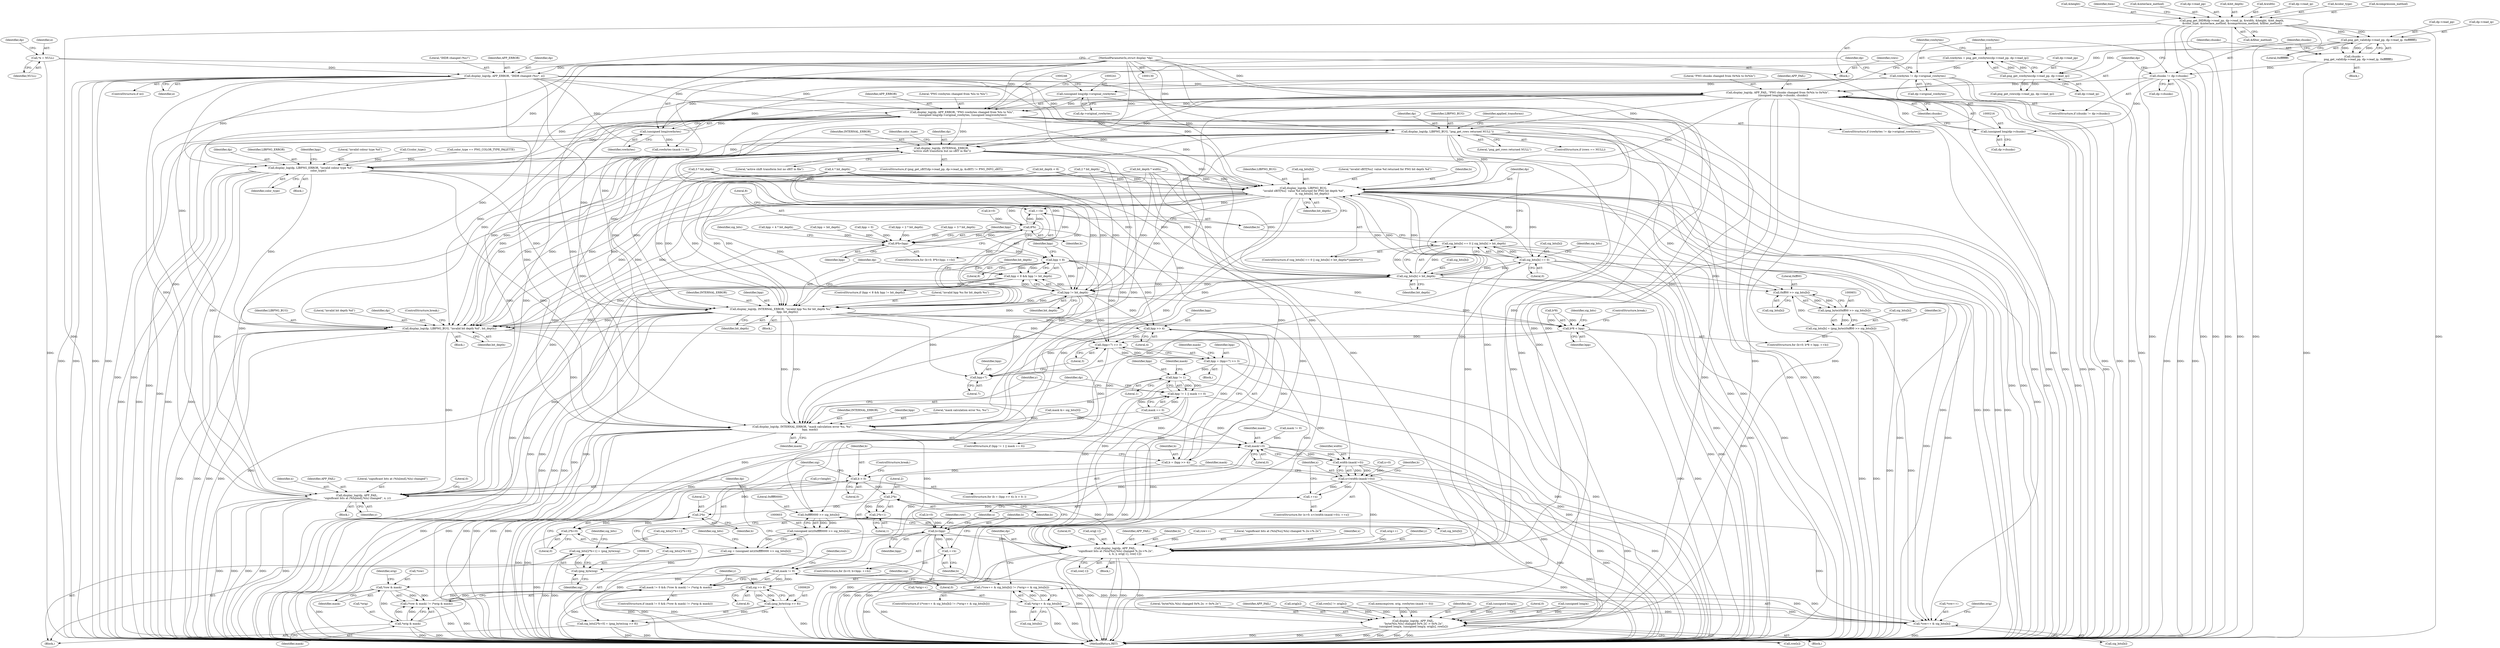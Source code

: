 digraph "0_Android_9d4853418ab2f754c2b63e091c29c5529b8b86ca_21@pointer" {
"1000284" [label="(Call,display_log(dp, LIBPNG_BUG, \"png_get_rows returned NULL\"))"];
"1000236" [label="(Call,display_log(dp, APP_ERROR, \"PNG rowbytes changed from %lu to %lu\",\n (unsigned long)dp->original_rowbytes, (unsigned long)rowbytes))"];
"1000188" [label="(Call,display_log(dp, APP_ERROR, \"IHDR changed (%s)\", e))"];
"1000131" [label="(MethodParameterIn,struct display *dp)"];
"1000143" [label="(Call,*e = NULL)"];
"1000211" [label="(Call,display_log(dp, APP_FAIL, \"PNG chunks changed from 0x%lx to 0x%lx\",\n             (unsigned long)dp->chunks, chunks))"];
"1000215" [label="(Call,(unsigned long)dp->chunks)"];
"1000206" [label="(Call,chunks != dp->chunks)"];
"1000195" [label="(Call,chunks =\n          png_get_valid(dp->read_pp, dp->read_ip, 0xffffffff))"];
"1000197" [label="(Call,png_get_valid(dp->read_pp, dp->read_ip, 0xffffffff))"];
"1000146" [label="(Call,png_get_IHDR(dp->read_pp, dp->read_ip, &width, &height, &bit_depth,\n &color_type, &interlace_method, &compression_method, &filter_method))"];
"1000240" [label="(Call,(unsigned long)dp->original_rowbytes)"];
"1000231" [label="(Call,rowbytes != dp->original_rowbytes)"];
"1000221" [label="(Call,rowbytes = png_get_rowbytes(dp->read_pp, dp->read_ip))"];
"1000223" [label="(Call,png_get_rowbytes(dp->read_pp, dp->read_ip))"];
"1000245" [label="(Call,(unsigned long)rowbytes)"];
"1000385" [label="(Call,display_log(dp, APP_FAIL,\n \"byte(%lu,%lu) changed 0x%.2x -> 0x%.2x\",\n (unsigned long)x, (unsigned long)y, orig[x], row[x]))"];
"1000421" [label="(Call,display_log(dp, INTERNAL_ERROR,\n \"active shift transform but no sBIT in file\"))"];
"1000525" [label="(Call,display_log(dp, LIBPNG_ERROR, \"invalid colour type %d\",\n                  color_type))"];
"1000560" [label="(Call,display_log(dp, LIBPNG_BUG,\n \"invalid sBIT[%u]  value %d returned for PNG bit depth %d\",\n                     b, sig_bits[b], bit_depth))"];
"1000545" [label="(Call,++b)"];
"1000541" [label="(Call,8*b)"];
"1000540" [label="(Call,8*b<bpp)"];
"1000571" [label="(Call,bpp < 8)"];
"1000570" [label="(Call,bpp < 8 && bpp != bit_depth)"];
"1000574" [label="(Call,bpp != bit_depth)"];
"1000578" [label="(Call,display_log(dp, INTERNAL_ERROR, \"invalid bpp %u for bit_depth %u\",\n               bpp, bit_depth))"];
"1000592" [label="(Call,bpp >> 4)"];
"1000590" [label="(Call,b = (bpp >> 4))"];
"1000595" [label="(Call,b > 0)"];
"1000613" [label="(Call,2*b)"];
"1000612" [label="(Call,2*b+1)"];
"1000624" [label="(Call,2*b)"];
"1000623" [label="(Call,2*b+0)"];
"1000729" [label="(Call,(bpp+7) >> 3)"];
"1000727" [label="(Call,bpp = (bpp+7) >> 3)"];
"1000746" [label="(Call,bpp != 1)"];
"1000745" [label="(Call,bpp != 1 || mask == 0)"];
"1000752" [label="(Call,display_log(dp, INTERNAL_ERROR, \"mask calculation error %u, %u\",\n                  bpp, mask))"];
"1000791" [label="(Call,mask!=0)"];
"1000789" [label="(Call,width-(mask!=0))"];
"1000787" [label="(Call,x<(width-(mask!=0)))"];
"1000794" [label="(Call,++x)"];
"1000825" [label="(Call,display_log(dp, APP_FAIL,\n \"significant bits at (%lu[%u],%lu) changed %.2x->%.2x\",\n                        x, b, y, orig[-1], row[-1]))"];
"1000857" [label="(Call,display_log(dp, APP_FAIL,\n \"significant bits at (%lu[end],%lu) changed\", x, y))"];
"1000844" [label="(Call,mask != 0)"];
"1000843" [label="(Call,mask != 0 && (*row & mask) != (*orig & mask))"];
"1000848" [label="(Call,*row & mask)"];
"1000847" [label="(Call,(*row & mask) != (*orig & mask))"];
"1000852" [label="(Call,*orig & mask)"];
"1000802" [label="(Call,b<bpp)"];
"1000805" [label="(Call,++b)"];
"1000730" [label="(Call,bpp+7)"];
"1000639" [label="(Call,b*8 < bpp)"];
"1000721" [label="(Call,display_log(dp, LIBPNG_BUG, \"invalid bit depth %d\", bit_depth))"];
"1000550" [label="(Call,sig_bits[b] == 0)"];
"1000549" [label="(Call,sig_bits[b] == 0 || sig_bits[b] > bit_depth)"];
"1000555" [label="(Call,sig_bits[b] > bit_depth)"];
"1000604" [label="(Call,0xffff0000 >> sig_bits[b])"];
"1000602" [label="(Call,(unsigned int)(0xffff0000 >> sig_bits[b]))"];
"1000600" [label="(Call,sig = (unsigned int)(0xffff0000 >> sig_bits[b]))"];
"1000617" [label="(Call,(png_byte)sig)"];
"1000609" [label="(Call,sig_bits[2*b+1] = (png_byte)sig)"];
"1000630" [label="(Call,sig >> 8)"];
"1000628" [label="(Call,(png_byte)(sig >> 8))"];
"1000620" [label="(Call,sig_bits[2*b+0] = (png_byte)(sig >> 8))"];
"1000810" [label="(Call,*row++ & sig_bits[b])"];
"1000809" [label="(Call,(*row++ & sig_bits[b]) != (*orig++ & sig_bits[b]))"];
"1000817" [label="(Call,*orig++ & sig_bits[b])"];
"1000652" [label="(Call,0xff00 >> sig_bits[b])"];
"1000650" [label="(Call,(png_byte)(0xff00 >> sig_bits[b]))"];
"1000646" [label="(Call,sig_bits[b] = (png_byte)(0xff00 >> sig_bits[b]))"];
"1000205" [label="(ControlStructure,if (chunks != dp->chunks))"];
"1000457" [label="(Call,2 * bit_depth)"];
"1000287" [label="(Literal,\"png_get_rows returned NULL\")"];
"1000592" [label="(Call,bpp >> 4)"];
"1000148" [label="(Identifier,dp)"];
"1000573" [label="(Literal,8)"];
"1000195" [label="(Call,chunks =\n          png_get_valid(dp->read_pp, dp->read_ip, 0xffffffff))"];
"1000570" [label="(Call,bpp < 8 && bpp != bit_depth)"];
"1000227" [label="(Call,dp->read_ip)"];
"1000730" [label="(Call,bpp+7)"];
"1000744" [label="(ControlStructure,if (bpp != 1 || mask == 0))"];
"1000217" [label="(Call,dp->chunks)"];
"1000739" [label="(Call,mask &= sig_bits[0])"];
"1000791" [label="(Call,mask!=0)"];
"1000609" [label="(Call,sig_bits[2*b+1] = (png_byte)sig)"];
"1000615" [label="(Identifier,b)"];
"1000387" [label="(Identifier,APP_FAIL)"];
"1000556" [label="(Call,sig_bits[b])"];
"1000794" [label="(Call,++x)"];
"1000155" [label="(Call,&height)"];
"1000169" [label="(Identifier,item)"];
"1000605" [label="(Literal,0xffff0000)"];
"1000628" [label="(Call,(png_byte)(sig >> 8))"];
"1000542" [label="(Literal,8)"];
"1000395" [label="(Call,orig[x])"];
"1000593" [label="(Identifier,bpp)"];
"1000422" [label="(Identifier,dp)"];
"1000736" [label="(Identifier,mask)"];
"1000562" [label="(Identifier,LIBPNG_BUG)"];
"1000630" [label="(Call,sig >> 8)"];
"1000813" [label="(Identifier,row)"];
"1000808" [label="(ControlStructure,if ((*row++ & sig_bits[b]) != (*orig++ & sig_bits[b])))"];
"1000543" [label="(Identifier,b)"];
"1000819" [label="(Call,orig++)"];
"1000625" [label="(Literal,2)"];
"1000793" [label="(Literal,0)"];
"1000569" [label="(ControlStructure,if (bpp < 8 && bpp != bit_depth))"];
"1000788" [label="(Identifier,x)"];
"1000855" [label="(Identifier,mask)"];
"1000377" [label="(Call,row[x] != orig[x])"];
"1000284" [label="(Call,display_log(dp, LIBPNG_BUG, \"png_get_rows returned NULL\"))"];
"1000836" [label="(Call,row[-1])"];
"1000240" [label="(Call,(unsigned long)dp->original_rowbytes)"];
"1000161" [label="(Call,&interlace_method)"];
"1000595" [label="(Call,b > 0)"];
"1000536" [label="(ControlStructure,for (b=0; 8*b<bpp; ++b))"];
"1000557" [label="(Identifier,sig_bits)"];
"1000186" [label="(ControlStructure,if (e))"];
"1000404" [label="(Block,)"];
"1000602" [label="(Call,(unsigned int)(0xffff0000 >> sig_bits[b]))"];
"1000131" [label="(MethodParameterIn,struct display *dp)"];
"1000568" [label="(Identifier,bit_depth)"];
"1000272" [label="(Call,bit_depth * width)"];
"1000204" [label="(Literal,0xffffffff)"];
"1000555" [label="(Call,sig_bits[b] > bit_depth)"];
"1000646" [label="(Call,sig_bits[b] = (png_byte)(0xff00 >> sig_bits[b]))"];
"1000363" [label="(Block,)"];
"1000572" [label="(Identifier,bpp)"];
"1000614" [label="(Literal,2)"];
"1000784" [label="(Call,x=0)"];
"1000831" [label="(Identifier,y)"];
"1000386" [label="(Identifier,dp)"];
"1000525" [label="(Call,display_log(dp, LIBPNG_ERROR, \"invalid colour type %d\",\n                  color_type))"];
"1000207" [label="(Identifier,chunks)"];
"1000392" [label="(Call,(unsigned long)y)"];
"1000861" [label="(Identifier,x)"];
"1000621" [label="(Call,sig_bits[2*b+0])"];
"1000385" [label="(Call,display_log(dp, APP_FAIL,\n \"byte(%lu,%lu) changed 0x%.2x -> 0x%.2x\",\n (unsigned long)x, (unsigned long)y, orig[x], row[x]))"];
"1000803" [label="(Identifier,b)"];
"1000852" [label="(Call,*orig & mask)"];
"1000632" [label="(Literal,8)"];
"1000613" [label="(Call,2*b)"];
"1000191" [label="(Literal,\"IHDR changed (%s)\")"];
"1000147" [label="(Call,dp->read_pp)"];
"1000842" [label="(ControlStructure,if (mask != 0 && (*row & mask) != (*orig & mask)))"];
"1000157" [label="(Call,&bit_depth)"];
"1000859" [label="(Identifier,APP_FAIL)"];
"1000251" [label="(Identifier,rows)"];
"1000423" [label="(Identifier,INTERNAL_ERROR)"];
"1000811" [label="(Call,*row++)"];
"1000800" [label="(Identifier,b)"];
"1000529" [label="(Identifier,color_type)"];
"1000723" [label="(Identifier,LIBPNG_BUG)"];
"1000571" [label="(Call,bpp < 8)"];
"1000733" [label="(Literal,3)"];
"1000843" [label="(Call,mask != 0 && (*row & mask) != (*orig & mask))"];
"1000579" [label="(Identifier,dp)"];
"1000581" [label="(Literal,\"invalid bpp %u for bit_depth %u\")"];
"1000841" [label="(Literal,0)"];
"1000190" [label="(Identifier,APP_ERROR)"];
"1000624" [label="(Call,2*b)"];
"1000731" [label="(Identifier,bpp)"];
"1000860" [label="(Literal,\"significant bits at (%lu[end],%lu) changed\")"];
"1000810" [label="(Call,*row++ & sig_bits[b])"];
"1000548" [label="(ControlStructure,if (sig_bits[b] == 0 || sig_bits[b] > bit_depth/*!palette*/))"];
"1000550" [label="(Call,sig_bits[b] == 0)"];
"1000735" [label="(Call,mask != 0)"];
"1000589" [label="(ControlStructure,for (b = (bpp >> 4); b > 0; ))"];
"1000193" [label="(Block,)"];
"1000783" [label="(ControlStructure,for (x=0; x<(width-(mask!=0)); ++x))"];
"1000856" [label="(Block,)"];
"1000647" [label="(Call,sig_bits[b])"];
"1000732" [label="(Literal,7)"];
"1000565" [label="(Call,sig_bits[b])"];
"1000633" [label="(ControlStructure,break;)"];
"1000832" [label="(Call,orig[-1])"];
"1000617" [label="(Call,(png_byte)sig)"];
"1000236" [label="(Call,display_log(dp, APP_ERROR, \"PNG rowbytes changed from %lu to %lu\",\n (unsigned long)dp->original_rowbytes, (unsigned long)rowbytes))"];
"1000526" [label="(Identifier,dp)"];
"1000747" [label="(Identifier,bpp)"];
"1000527" [label="(Identifier,LIBPNG_ERROR)"];
"1000561" [label="(Identifier,dp)"];
"1000789" [label="(Call,width-(mask!=0))"];
"1000657" [label="(ControlStructure,break;)"];
"1000211" [label="(Call,display_log(dp, APP_FAIL, \"PNG chunks changed from 0x%lx to 0x%lx\",\n             (unsigned long)dp->chunks, chunks))"];
"1000551" [label="(Call,sig_bits[b])"];
"1000612" [label="(Call,2*b+1)"];
"1000845" [label="(Identifier,mask)"];
"1000622" [label="(Identifier,sig_bits)"];
"1000578" [label="(Call,display_log(dp, INTERNAL_ERROR, \"invalid bpp %u for bit_depth %u\",\n               bpp, bit_depth))"];
"1000560" [label="(Call,display_log(dp, LIBPNG_BUG,\n \"invalid sBIT[%u]  value %d returned for PNG bit depth %d\",\n                     b, sig_bits[b], bit_depth))"];
"1000590" [label="(Call,b = (bpp >> 4))"];
"1000754" [label="(Identifier,INTERNAL_ERROR)"];
"1000806" [label="(Identifier,b)"];
"1000285" [label="(Identifier,dp)"];
"1000635" [label="(ControlStructure,for (b=0; b*8 < bpp; ++b))"];
"1000153" [label="(Call,&width)"];
"1000854" [label="(Identifier,orig)"];
"1000150" [label="(Call,dp->read_ip)"];
"1000802" [label="(Call,b<bpp)"];
"1000745" [label="(Call,bpp != 1 || mask == 0)"];
"1000232" [label="(Identifier,rowbytes)"];
"1000756" [label="(Identifier,bpp)"];
"1000238" [label="(Identifier,APP_ERROR)"];
"1000222" [label="(Identifier,rowbytes)"];
"1000619" [label="(Identifier,sig)"];
"1000165" [label="(Call,&filter_method)"];
"1000221" [label="(Call,rowbytes = png_get_rowbytes(dp->read_pp, dp->read_ip))"];
"1000597" [label="(Literal,0)"];
"1000729" [label="(Call,(bpp+7) >> 3)"];
"1000146" [label="(Call,png_get_IHDR(dp->read_pp, dp->read_ip, &width, &height, &bit_depth,\n &color_type, &interlace_method, &compression_method, &filter_method))"];
"1000755" [label="(Literal,\"mask calculation error %u, %u\")"];
"1000827" [label="(Identifier,APP_FAIL)"];
"1000826" [label="(Identifier,dp)"];
"1000606" [label="(Call,sig_bits[b])"];
"1000821" [label="(Call,sig_bits[b])"];
"1000585" [label="(Identifier,bit_depth)"];
"1000554" [label="(Literal,0)"];
"1000850" [label="(Identifier,row)"];
"1000601" [label="(Identifier,sig)"];
"1000787" [label="(Call,x<(width-(mask!=0)))"];
"1000753" [label="(Identifier,dp)"];
"1000188" [label="(Call,display_log(dp, APP_ERROR, \"IHDR changed (%s)\", e))"];
"1000197" [label="(Call,png_get_valid(dp->read_pp, dp->read_ip, 0xffffffff))"];
"1000830" [label="(Identifier,b)"];
"1000824" [label="(Block,)"];
"1000820" [label="(Identifier,orig)"];
"1000857" [label="(Call,display_log(dp, APP_FAIL,\n \"significant bits at (%lu[end],%lu) changed\", x, y))"];
"1000600" [label="(Call,sig = (unsigned int)(0xffff0000 >> sig_bits[b]))"];
"1000616" [label="(Literal,1)"];
"1000818" [label="(Call,*orig++)"];
"1000812" [label="(Call,row++)"];
"1000280" [label="(ControlStructure,if (rows == NULL))"];
"1000809" [label="(Call,(*row++ & sig_bits[b]) != (*orig++ & sig_bits[b]))"];
"1000721" [label="(Call,display_log(dp, LIBPNG_BUG, \"invalid bit depth %d\", bit_depth))"];
"1000552" [label="(Identifier,sig_bits)"];
"1000577" [label="(Block,)"];
"1000402" [label="(Literal,0)"];
"1000610" [label="(Call,sig_bits[2*b+1])"];
"1000485" [label="(Call,3 * bit_depth)"];
"1000853" [label="(Call,*orig)"];
"1000847" [label="(Call,(*row & mask) != (*orig & mask))"];
"1000604" [label="(Call,0xffff0000 >> sig_bits[b])"];
"1000520" [label="(Call,4 * bit_depth)"];
"1000746" [label="(Call,bpp != 1)"];
"1000518" [label="(Call,bpp = 4 * bit_depth)"];
"1000748" [label="(Literal,1)"];
"1000206" [label="(Call,chunks != dp->chunks)"];
"1000233" [label="(Call,dp->original_rowbytes)"];
"1000237" [label="(Identifier,dp)"];
"1000159" [label="(Call,&color_type)"];
"1000389" [label="(Call,(unsigned long)x)"];
"1000192" [label="(Identifier,e)"];
"1000541" [label="(Call,8*b)"];
"1000583" [label="(Identifier,bit_depth)"];
"1000544" [label="(Identifier,bpp)"];
"1000427" [label="(Block,)"];
"1000825" [label="(Call,display_log(dp, APP_FAIL,\n \"significant bits at (%lu[%u],%lu) changed %.2x->%.2x\",\n                        x, b, y, orig[-1], row[-1]))"];
"1000145" [label="(Identifier,NULL)"];
"1000252" [label="(Call,png_get_rows(dp->read_pp, dp->read_ip))"];
"1000563" [label="(Literal,\"invalid sBIT[%u]  value %d returned for PNG bit depth %d\")"];
"1000575" [label="(Identifier,bpp)"];
"1000750" [label="(Identifier,mask)"];
"1000546" [label="(Identifier,b)"];
"1000805" [label="(Call,++b)"];
"1000549" [label="(Call,sig_bits[b] == 0 || sig_bits[b] > bit_depth)"];
"1000620" [label="(Call,sig_bits[2*b+0] = (png_byte)(sig >> 8))"];
"1000335" [label="(Call,memcmp(row, orig, rowbytes-(mask != 0)))"];
"1000846" [label="(Literal,0)"];
"1000849" [label="(Call,*row)"];
"1000424" [label="(Literal,\"active shift transform but no sBIT in file\")"];
"1000864" [label="(Literal,0)"];
"1000436" [label="(Call,bpp = bit_depth)"];
"1000752" [label="(Call,display_log(dp, INTERNAL_ERROR, \"mask calculation error %u, %u\",\n                  bpp, mask))"];
"1000530" [label="(Call,bpp = 0)"];
"1000215" [label="(Call,(unsigned long)dp->chunks)"];
"1000455" [label="(Call,bpp = 2 * bit_depth)"];
"1000198" [label="(Call,dp->read_pp)"];
"1000231" [label="(Call,rowbytes != dp->original_rowbytes)"];
"1000564" [label="(Identifier,b)"];
"1000639" [label="(Call,b*8 < bpp)"];
"1000286" [label="(Identifier,LIBPNG_BUG)"];
"1000230" [label="(ControlStructure,if (rowbytes != dp->original_rowbytes))"];
"1000844" [label="(Call,mask != 0)"];
"1000586" [label="(Block,)"];
"1000640" [label="(Call,b*8)"];
"1000338" [label="(Call,rowbytes-(mask != 0))"];
"1000623" [label="(Call,2*b+0)"];
"1000848" [label="(Call,*row & mask)"];
"1000580" [label="(Identifier,INTERNAL_ERROR)"];
"1000631" [label="(Identifier,sig)"];
"1000653" [label="(Literal,0xff00)"];
"1000645" [label="(Identifier,b)"];
"1000728" [label="(Identifier,bpp)"];
"1000214" [label="(Literal,\"PNG chunks changed from 0x%lx to 0x%lx\")"];
"1000574" [label="(Call,bpp != bit_depth)"];
"1000421" [label="(Call,display_log(dp, INTERNAL_ERROR,\n \"active shift transform but no sBIT in file\"))"];
"1000828" [label="(Literal,\"significant bits at (%lu[%u],%lu) changed %.2x->%.2x\")"];
"1000531" [label="(Identifier,bpp)"];
"1000598" [label="(Block,)"];
"1000220" [label="(Identifier,chunks)"];
"1000201" [label="(Call,dp->read_ip)"];
"1000189" [label="(Identifier,dp)"];
"1000817" [label="(Call,*orig++ & sig_bits[b])"];
"1000245" [label="(Call,(unsigned long)rowbytes)"];
"1000528" [label="(Literal,\"invalid colour type %d\")"];
"1000261" [label="(Call,bit_depth < 8)"];
"1000814" [label="(Call,sig_bits[b])"];
"1000650" [label="(Call,(png_byte)(0xff00 >> sig_bits[b]))"];
"1000208" [label="(Call,dp->chunks)"];
"1000749" [label="(Call,mask == 0)"];
"1000559" [label="(Identifier,bit_depth)"];
"1000163" [label="(Call,&compression_method)"];
"1000196" [label="(Identifier,chunks)"];
"1000867" [label="(MethodReturn,RET)"];
"1000426" [label="(Identifier,color_type)"];
"1000798" [label="(ControlStructure,for (b=0; b<bpp; ++b))"];
"1000409" [label="(ControlStructure,if (png_get_sBIT(dp->read_pp, dp->read_ip, &sBIT) != PNG_INFO_sBIT))"];
"1000224" [label="(Call,dp->read_pp)"];
"1000804" [label="(Identifier,bpp)"];
"1000398" [label="(Call,row[x])"];
"1000483" [label="(Call,bpp = 3 * bit_depth)"];
"1000829" [label="(Identifier,x)"];
"1000858" [label="(Identifier,dp)"];
"1000757" [label="(Identifier,mask)"];
"1000239" [label="(Literal,\"PNG rowbytes changed from %lu to %lu\")"];
"1000627" [label="(Literal,0)"];
"1000654" [label="(Call,sig_bits[b])"];
"1000727" [label="(Call,bpp = (bpp+7) >> 3)"];
"1000799" [label="(Call,b=0)"];
"1000178" [label="(Call,C(color_type))"];
"1000537" [label="(Call,b=0)"];
"1000545" [label="(Call,++b)"];
"1000213" [label="(Identifier,APP_FAIL)"];
"1000792" [label="(Identifier,mask)"];
"1000851" [label="(Identifier,mask)"];
"1000594" [label="(Literal,4)"];
"1000388" [label="(Literal,\"byte(%lu,%lu) changed 0x%.2x -> 0x%.2x\")"];
"1000144" [label="(Identifier,e)"];
"1000242" [label="(Call,dp->original_rowbytes)"];
"1000143" [label="(Call,*e = NULL)"];
"1000591" [label="(Identifier,b)"];
"1000596" [label="(Identifier,b)"];
"1000790" [label="(Identifier,width)"];
"1000725" [label="(Identifier,bit_depth)"];
"1000724" [label="(Literal,\"invalid bit depth %d\")"];
"1000212" [label="(Identifier,dp)"];
"1000292" [label="(Identifier,applied_transforms)"];
"1000760" [label="(Identifier,y)"];
"1000643" [label="(Identifier,bpp)"];
"1000540" [label="(Call,8*b<bpp)"];
"1000648" [label="(Identifier,sig_bits)"];
"1000303" [label="(Call,color_type == PNG_COLOR_TYPE_PALETTE)"];
"1000766" [label="(Identifier,y)"];
"1000247" [label="(Identifier,rowbytes)"];
"1000133" [label="(Block,)"];
"1000795" [label="(Identifier,x)"];
"1000223" [label="(Call,png_get_rowbytes(dp->read_pp, dp->read_ip))"];
"1000576" [label="(Identifier,bit_depth)"];
"1000626" [label="(Identifier,b)"];
"1000762" [label="(Call,y<height)"];
"1000722" [label="(Identifier,dp)"];
"1000726" [label="(ControlStructure,break;)"];
"1000611" [label="(Identifier,sig_bits)"];
"1000862" [label="(Identifier,y)"];
"1000652" [label="(Call,0xff00 >> sig_bits[b])"];
"1000582" [label="(Identifier,bpp)"];
"1000284" -> "1000280"  [label="AST: "];
"1000284" -> "1000287"  [label="CFG: "];
"1000285" -> "1000284"  [label="AST: "];
"1000286" -> "1000284"  [label="AST: "];
"1000287" -> "1000284"  [label="AST: "];
"1000292" -> "1000284"  [label="CFG: "];
"1000284" -> "1000867"  [label="DDG: "];
"1000284" -> "1000867"  [label="DDG: "];
"1000284" -> "1000867"  [label="DDG: "];
"1000236" -> "1000284"  [label="DDG: "];
"1000188" -> "1000284"  [label="DDG: "];
"1000211" -> "1000284"  [label="DDG: "];
"1000131" -> "1000284"  [label="DDG: "];
"1000284" -> "1000385"  [label="DDG: "];
"1000284" -> "1000421"  [label="DDG: "];
"1000284" -> "1000525"  [label="DDG: "];
"1000284" -> "1000560"  [label="DDG: "];
"1000284" -> "1000560"  [label="DDG: "];
"1000284" -> "1000578"  [label="DDG: "];
"1000284" -> "1000721"  [label="DDG: "];
"1000284" -> "1000721"  [label="DDG: "];
"1000284" -> "1000752"  [label="DDG: "];
"1000284" -> "1000825"  [label="DDG: "];
"1000284" -> "1000857"  [label="DDG: "];
"1000236" -> "1000230"  [label="AST: "];
"1000236" -> "1000245"  [label="CFG: "];
"1000237" -> "1000236"  [label="AST: "];
"1000238" -> "1000236"  [label="AST: "];
"1000239" -> "1000236"  [label="AST: "];
"1000240" -> "1000236"  [label="AST: "];
"1000245" -> "1000236"  [label="AST: "];
"1000251" -> "1000236"  [label="CFG: "];
"1000236" -> "1000867"  [label="DDG: "];
"1000236" -> "1000867"  [label="DDG: "];
"1000236" -> "1000867"  [label="DDG: "];
"1000236" -> "1000867"  [label="DDG: "];
"1000236" -> "1000867"  [label="DDG: "];
"1000188" -> "1000236"  [label="DDG: "];
"1000188" -> "1000236"  [label="DDG: "];
"1000211" -> "1000236"  [label="DDG: "];
"1000131" -> "1000236"  [label="DDG: "];
"1000240" -> "1000236"  [label="DDG: "];
"1000245" -> "1000236"  [label="DDG: "];
"1000236" -> "1000385"  [label="DDG: "];
"1000236" -> "1000421"  [label="DDG: "];
"1000236" -> "1000525"  [label="DDG: "];
"1000236" -> "1000560"  [label="DDG: "];
"1000236" -> "1000578"  [label="DDG: "];
"1000236" -> "1000721"  [label="DDG: "];
"1000236" -> "1000752"  [label="DDG: "];
"1000236" -> "1000825"  [label="DDG: "];
"1000236" -> "1000857"  [label="DDG: "];
"1000188" -> "1000186"  [label="AST: "];
"1000188" -> "1000192"  [label="CFG: "];
"1000189" -> "1000188"  [label="AST: "];
"1000190" -> "1000188"  [label="AST: "];
"1000191" -> "1000188"  [label="AST: "];
"1000192" -> "1000188"  [label="AST: "];
"1000196" -> "1000188"  [label="CFG: "];
"1000188" -> "1000867"  [label="DDG: "];
"1000188" -> "1000867"  [label="DDG: "];
"1000188" -> "1000867"  [label="DDG: "];
"1000188" -> "1000867"  [label="DDG: "];
"1000131" -> "1000188"  [label="DDG: "];
"1000143" -> "1000188"  [label="DDG: "];
"1000188" -> "1000211"  [label="DDG: "];
"1000188" -> "1000385"  [label="DDG: "];
"1000188" -> "1000421"  [label="DDG: "];
"1000188" -> "1000525"  [label="DDG: "];
"1000188" -> "1000560"  [label="DDG: "];
"1000188" -> "1000578"  [label="DDG: "];
"1000188" -> "1000721"  [label="DDG: "];
"1000188" -> "1000752"  [label="DDG: "];
"1000188" -> "1000825"  [label="DDG: "];
"1000188" -> "1000857"  [label="DDG: "];
"1000131" -> "1000130"  [label="AST: "];
"1000131" -> "1000867"  [label="DDG: "];
"1000131" -> "1000211"  [label="DDG: "];
"1000131" -> "1000385"  [label="DDG: "];
"1000131" -> "1000421"  [label="DDG: "];
"1000131" -> "1000525"  [label="DDG: "];
"1000131" -> "1000560"  [label="DDG: "];
"1000131" -> "1000578"  [label="DDG: "];
"1000131" -> "1000721"  [label="DDG: "];
"1000131" -> "1000752"  [label="DDG: "];
"1000131" -> "1000825"  [label="DDG: "];
"1000131" -> "1000857"  [label="DDG: "];
"1000143" -> "1000133"  [label="AST: "];
"1000143" -> "1000145"  [label="CFG: "];
"1000144" -> "1000143"  [label="AST: "];
"1000145" -> "1000143"  [label="AST: "];
"1000148" -> "1000143"  [label="CFG: "];
"1000143" -> "1000867"  [label="DDG: "];
"1000211" -> "1000205"  [label="AST: "];
"1000211" -> "1000220"  [label="CFG: "];
"1000212" -> "1000211"  [label="AST: "];
"1000213" -> "1000211"  [label="AST: "];
"1000214" -> "1000211"  [label="AST: "];
"1000215" -> "1000211"  [label="AST: "];
"1000220" -> "1000211"  [label="AST: "];
"1000222" -> "1000211"  [label="CFG: "];
"1000211" -> "1000867"  [label="DDG: "];
"1000211" -> "1000867"  [label="DDG: "];
"1000211" -> "1000867"  [label="DDG: "];
"1000211" -> "1000867"  [label="DDG: "];
"1000211" -> "1000867"  [label="DDG: "];
"1000215" -> "1000211"  [label="DDG: "];
"1000206" -> "1000211"  [label="DDG: "];
"1000211" -> "1000385"  [label="DDG: "];
"1000211" -> "1000385"  [label="DDG: "];
"1000211" -> "1000421"  [label="DDG: "];
"1000211" -> "1000525"  [label="DDG: "];
"1000211" -> "1000560"  [label="DDG: "];
"1000211" -> "1000578"  [label="DDG: "];
"1000211" -> "1000721"  [label="DDG: "];
"1000211" -> "1000752"  [label="DDG: "];
"1000211" -> "1000825"  [label="DDG: "];
"1000211" -> "1000825"  [label="DDG: "];
"1000211" -> "1000857"  [label="DDG: "];
"1000211" -> "1000857"  [label="DDG: "];
"1000215" -> "1000217"  [label="CFG: "];
"1000216" -> "1000215"  [label="AST: "];
"1000217" -> "1000215"  [label="AST: "];
"1000220" -> "1000215"  [label="CFG: "];
"1000215" -> "1000867"  [label="DDG: "];
"1000206" -> "1000215"  [label="DDG: "];
"1000206" -> "1000205"  [label="AST: "];
"1000206" -> "1000208"  [label="CFG: "];
"1000207" -> "1000206"  [label="AST: "];
"1000208" -> "1000206"  [label="AST: "];
"1000212" -> "1000206"  [label="CFG: "];
"1000222" -> "1000206"  [label="CFG: "];
"1000206" -> "1000867"  [label="DDG: "];
"1000206" -> "1000867"  [label="DDG: "];
"1000206" -> "1000867"  [label="DDG: "];
"1000195" -> "1000206"  [label="DDG: "];
"1000195" -> "1000193"  [label="AST: "];
"1000195" -> "1000197"  [label="CFG: "];
"1000196" -> "1000195"  [label="AST: "];
"1000197" -> "1000195"  [label="AST: "];
"1000207" -> "1000195"  [label="CFG: "];
"1000195" -> "1000867"  [label="DDG: "];
"1000197" -> "1000195"  [label="DDG: "];
"1000197" -> "1000195"  [label="DDG: "];
"1000197" -> "1000195"  [label="DDG: "];
"1000197" -> "1000204"  [label="CFG: "];
"1000198" -> "1000197"  [label="AST: "];
"1000201" -> "1000197"  [label="AST: "];
"1000204" -> "1000197"  [label="AST: "];
"1000146" -> "1000197"  [label="DDG: "];
"1000146" -> "1000197"  [label="DDG: "];
"1000197" -> "1000223"  [label="DDG: "];
"1000197" -> "1000223"  [label="DDG: "];
"1000146" -> "1000133"  [label="AST: "];
"1000146" -> "1000165"  [label="CFG: "];
"1000147" -> "1000146"  [label="AST: "];
"1000150" -> "1000146"  [label="AST: "];
"1000153" -> "1000146"  [label="AST: "];
"1000155" -> "1000146"  [label="AST: "];
"1000157" -> "1000146"  [label="AST: "];
"1000159" -> "1000146"  [label="AST: "];
"1000161" -> "1000146"  [label="AST: "];
"1000163" -> "1000146"  [label="AST: "];
"1000165" -> "1000146"  [label="AST: "];
"1000169" -> "1000146"  [label="CFG: "];
"1000146" -> "1000867"  [label="DDG: "];
"1000146" -> "1000867"  [label="DDG: "];
"1000146" -> "1000867"  [label="DDG: "];
"1000146" -> "1000867"  [label="DDG: "];
"1000146" -> "1000867"  [label="DDG: "];
"1000146" -> "1000867"  [label="DDG: "];
"1000146" -> "1000867"  [label="DDG: "];
"1000146" -> "1000867"  [label="DDG: "];
"1000240" -> "1000242"  [label="CFG: "];
"1000241" -> "1000240"  [label="AST: "];
"1000242" -> "1000240"  [label="AST: "];
"1000246" -> "1000240"  [label="CFG: "];
"1000240" -> "1000867"  [label="DDG: "];
"1000231" -> "1000240"  [label="DDG: "];
"1000231" -> "1000230"  [label="AST: "];
"1000231" -> "1000233"  [label="CFG: "];
"1000232" -> "1000231"  [label="AST: "];
"1000233" -> "1000231"  [label="AST: "];
"1000237" -> "1000231"  [label="CFG: "];
"1000251" -> "1000231"  [label="CFG: "];
"1000231" -> "1000867"  [label="DDG: "];
"1000231" -> "1000867"  [label="DDG: "];
"1000231" -> "1000867"  [label="DDG: "];
"1000221" -> "1000231"  [label="DDG: "];
"1000231" -> "1000245"  [label="DDG: "];
"1000231" -> "1000338"  [label="DDG: "];
"1000221" -> "1000133"  [label="AST: "];
"1000221" -> "1000223"  [label="CFG: "];
"1000222" -> "1000221"  [label="AST: "];
"1000223" -> "1000221"  [label="AST: "];
"1000232" -> "1000221"  [label="CFG: "];
"1000221" -> "1000867"  [label="DDG: "];
"1000223" -> "1000221"  [label="DDG: "];
"1000223" -> "1000221"  [label="DDG: "];
"1000223" -> "1000227"  [label="CFG: "];
"1000224" -> "1000223"  [label="AST: "];
"1000227" -> "1000223"  [label="AST: "];
"1000223" -> "1000252"  [label="DDG: "];
"1000223" -> "1000252"  [label="DDG: "];
"1000245" -> "1000247"  [label="CFG: "];
"1000246" -> "1000245"  [label="AST: "];
"1000247" -> "1000245"  [label="AST: "];
"1000245" -> "1000867"  [label="DDG: "];
"1000245" -> "1000338"  [label="DDG: "];
"1000385" -> "1000363"  [label="AST: "];
"1000385" -> "1000398"  [label="CFG: "];
"1000386" -> "1000385"  [label="AST: "];
"1000387" -> "1000385"  [label="AST: "];
"1000388" -> "1000385"  [label="AST: "];
"1000389" -> "1000385"  [label="AST: "];
"1000392" -> "1000385"  [label="AST: "];
"1000395" -> "1000385"  [label="AST: "];
"1000398" -> "1000385"  [label="AST: "];
"1000402" -> "1000385"  [label="CFG: "];
"1000385" -> "1000867"  [label="DDG: "];
"1000385" -> "1000867"  [label="DDG: "];
"1000385" -> "1000867"  [label="DDG: "];
"1000385" -> "1000867"  [label="DDG: "];
"1000385" -> "1000867"  [label="DDG: "];
"1000385" -> "1000867"  [label="DDG: "];
"1000385" -> "1000867"  [label="DDG: "];
"1000389" -> "1000385"  [label="DDG: "];
"1000392" -> "1000385"  [label="DDG: "];
"1000377" -> "1000385"  [label="DDG: "];
"1000377" -> "1000385"  [label="DDG: "];
"1000335" -> "1000385"  [label="DDG: "];
"1000335" -> "1000385"  [label="DDG: "];
"1000421" -> "1000409"  [label="AST: "];
"1000421" -> "1000424"  [label="CFG: "];
"1000422" -> "1000421"  [label="AST: "];
"1000423" -> "1000421"  [label="AST: "];
"1000424" -> "1000421"  [label="AST: "];
"1000426" -> "1000421"  [label="CFG: "];
"1000421" -> "1000867"  [label="DDG: "];
"1000421" -> "1000867"  [label="DDG: "];
"1000421" -> "1000867"  [label="DDG: "];
"1000421" -> "1000525"  [label="DDG: "];
"1000421" -> "1000560"  [label="DDG: "];
"1000421" -> "1000578"  [label="DDG: "];
"1000421" -> "1000578"  [label="DDG: "];
"1000421" -> "1000721"  [label="DDG: "];
"1000421" -> "1000752"  [label="DDG: "];
"1000421" -> "1000752"  [label="DDG: "];
"1000421" -> "1000825"  [label="DDG: "];
"1000421" -> "1000857"  [label="DDG: "];
"1000525" -> "1000427"  [label="AST: "];
"1000525" -> "1000529"  [label="CFG: "];
"1000526" -> "1000525"  [label="AST: "];
"1000527" -> "1000525"  [label="AST: "];
"1000528" -> "1000525"  [label="AST: "];
"1000529" -> "1000525"  [label="AST: "];
"1000531" -> "1000525"  [label="CFG: "];
"1000525" -> "1000867"  [label="DDG: "];
"1000525" -> "1000867"  [label="DDG: "];
"1000525" -> "1000867"  [label="DDG: "];
"1000525" -> "1000867"  [label="DDG: "];
"1000303" -> "1000525"  [label="DDG: "];
"1000178" -> "1000525"  [label="DDG: "];
"1000525" -> "1000560"  [label="DDG: "];
"1000525" -> "1000578"  [label="DDG: "];
"1000525" -> "1000721"  [label="DDG: "];
"1000525" -> "1000752"  [label="DDG: "];
"1000525" -> "1000825"  [label="DDG: "];
"1000525" -> "1000857"  [label="DDG: "];
"1000560" -> "1000548"  [label="AST: "];
"1000560" -> "1000568"  [label="CFG: "];
"1000561" -> "1000560"  [label="AST: "];
"1000562" -> "1000560"  [label="AST: "];
"1000563" -> "1000560"  [label="AST: "];
"1000564" -> "1000560"  [label="AST: "];
"1000565" -> "1000560"  [label="AST: "];
"1000568" -> "1000560"  [label="AST: "];
"1000546" -> "1000560"  [label="CFG: "];
"1000560" -> "1000867"  [label="DDG: "];
"1000560" -> "1000867"  [label="DDG: "];
"1000560" -> "1000867"  [label="DDG: "];
"1000560" -> "1000867"  [label="DDG: "];
"1000560" -> "1000867"  [label="DDG: "];
"1000560" -> "1000545"  [label="DDG: "];
"1000560" -> "1000550"  [label="DDG: "];
"1000560" -> "1000555"  [label="DDG: "];
"1000541" -> "1000560"  [label="DDG: "];
"1000555" -> "1000560"  [label="DDG: "];
"1000555" -> "1000560"  [label="DDG: "];
"1000550" -> "1000560"  [label="DDG: "];
"1000457" -> "1000560"  [label="DDG: "];
"1000520" -> "1000560"  [label="DDG: "];
"1000261" -> "1000560"  [label="DDG: "];
"1000272" -> "1000560"  [label="DDG: "];
"1000485" -> "1000560"  [label="DDG: "];
"1000560" -> "1000574"  [label="DDG: "];
"1000560" -> "1000578"  [label="DDG: "];
"1000560" -> "1000578"  [label="DDG: "];
"1000560" -> "1000604"  [label="DDG: "];
"1000560" -> "1000652"  [label="DDG: "];
"1000560" -> "1000721"  [label="DDG: "];
"1000560" -> "1000721"  [label="DDG: "];
"1000560" -> "1000721"  [label="DDG: "];
"1000560" -> "1000752"  [label="DDG: "];
"1000560" -> "1000810"  [label="DDG: "];
"1000560" -> "1000825"  [label="DDG: "];
"1000560" -> "1000857"  [label="DDG: "];
"1000545" -> "1000536"  [label="AST: "];
"1000545" -> "1000546"  [label="CFG: "];
"1000546" -> "1000545"  [label="AST: "];
"1000542" -> "1000545"  [label="CFG: "];
"1000545" -> "1000541"  [label="DDG: "];
"1000541" -> "1000545"  [label="DDG: "];
"1000541" -> "1000540"  [label="AST: "];
"1000541" -> "1000543"  [label="CFG: "];
"1000542" -> "1000541"  [label="AST: "];
"1000543" -> "1000541"  [label="AST: "];
"1000544" -> "1000541"  [label="CFG: "];
"1000541" -> "1000867"  [label="DDG: "];
"1000541" -> "1000540"  [label="DDG: "];
"1000541" -> "1000540"  [label="DDG: "];
"1000537" -> "1000541"  [label="DDG: "];
"1000540" -> "1000536"  [label="AST: "];
"1000540" -> "1000544"  [label="CFG: "];
"1000544" -> "1000540"  [label="AST: "];
"1000552" -> "1000540"  [label="CFG: "];
"1000572" -> "1000540"  [label="CFG: "];
"1000540" -> "1000867"  [label="DDG: "];
"1000540" -> "1000867"  [label="DDG: "];
"1000436" -> "1000540"  [label="DDG: "];
"1000530" -> "1000540"  [label="DDG: "];
"1000518" -> "1000540"  [label="DDG: "];
"1000455" -> "1000540"  [label="DDG: "];
"1000483" -> "1000540"  [label="DDG: "];
"1000540" -> "1000571"  [label="DDG: "];
"1000571" -> "1000570"  [label="AST: "];
"1000571" -> "1000573"  [label="CFG: "];
"1000572" -> "1000571"  [label="AST: "];
"1000573" -> "1000571"  [label="AST: "];
"1000575" -> "1000571"  [label="CFG: "];
"1000570" -> "1000571"  [label="CFG: "];
"1000571" -> "1000570"  [label="DDG: "];
"1000571" -> "1000570"  [label="DDG: "];
"1000571" -> "1000574"  [label="DDG: "];
"1000571" -> "1000578"  [label="DDG: "];
"1000571" -> "1000592"  [label="DDG: "];
"1000571" -> "1000639"  [label="DDG: "];
"1000571" -> "1000729"  [label="DDG: "];
"1000571" -> "1000730"  [label="DDG: "];
"1000570" -> "1000569"  [label="AST: "];
"1000570" -> "1000574"  [label="CFG: "];
"1000574" -> "1000570"  [label="AST: "];
"1000579" -> "1000570"  [label="CFG: "];
"1000585" -> "1000570"  [label="CFG: "];
"1000570" -> "1000867"  [label="DDG: "];
"1000570" -> "1000867"  [label="DDG: "];
"1000570" -> "1000867"  [label="DDG: "];
"1000574" -> "1000570"  [label="DDG: "];
"1000574" -> "1000570"  [label="DDG: "];
"1000574" -> "1000576"  [label="CFG: "];
"1000575" -> "1000574"  [label="AST: "];
"1000576" -> "1000574"  [label="AST: "];
"1000574" -> "1000867"  [label="DDG: "];
"1000457" -> "1000574"  [label="DDG: "];
"1000520" -> "1000574"  [label="DDG: "];
"1000555" -> "1000574"  [label="DDG: "];
"1000261" -> "1000574"  [label="DDG: "];
"1000272" -> "1000574"  [label="DDG: "];
"1000485" -> "1000574"  [label="DDG: "];
"1000574" -> "1000578"  [label="DDG: "];
"1000574" -> "1000578"  [label="DDG: "];
"1000574" -> "1000592"  [label="DDG: "];
"1000574" -> "1000639"  [label="DDG: "];
"1000574" -> "1000721"  [label="DDG: "];
"1000574" -> "1000729"  [label="DDG: "];
"1000574" -> "1000730"  [label="DDG: "];
"1000578" -> "1000577"  [label="AST: "];
"1000578" -> "1000583"  [label="CFG: "];
"1000579" -> "1000578"  [label="AST: "];
"1000580" -> "1000578"  [label="AST: "];
"1000581" -> "1000578"  [label="AST: "];
"1000582" -> "1000578"  [label="AST: "];
"1000583" -> "1000578"  [label="AST: "];
"1000585" -> "1000578"  [label="CFG: "];
"1000578" -> "1000867"  [label="DDG: "];
"1000578" -> "1000867"  [label="DDG: "];
"1000578" -> "1000867"  [label="DDG: "];
"1000578" -> "1000867"  [label="DDG: "];
"1000457" -> "1000578"  [label="DDG: "];
"1000520" -> "1000578"  [label="DDG: "];
"1000555" -> "1000578"  [label="DDG: "];
"1000261" -> "1000578"  [label="DDG: "];
"1000272" -> "1000578"  [label="DDG: "];
"1000485" -> "1000578"  [label="DDG: "];
"1000578" -> "1000592"  [label="DDG: "];
"1000578" -> "1000639"  [label="DDG: "];
"1000578" -> "1000721"  [label="DDG: "];
"1000578" -> "1000721"  [label="DDG: "];
"1000578" -> "1000729"  [label="DDG: "];
"1000578" -> "1000730"  [label="DDG: "];
"1000578" -> "1000752"  [label="DDG: "];
"1000578" -> "1000752"  [label="DDG: "];
"1000578" -> "1000825"  [label="DDG: "];
"1000578" -> "1000857"  [label="DDG: "];
"1000592" -> "1000590"  [label="AST: "];
"1000592" -> "1000594"  [label="CFG: "];
"1000593" -> "1000592"  [label="AST: "];
"1000594" -> "1000592"  [label="AST: "];
"1000590" -> "1000592"  [label="CFG: "];
"1000592" -> "1000590"  [label="DDG: "];
"1000592" -> "1000590"  [label="DDG: "];
"1000592" -> "1000729"  [label="DDG: "];
"1000592" -> "1000730"  [label="DDG: "];
"1000590" -> "1000589"  [label="AST: "];
"1000591" -> "1000590"  [label="AST: "];
"1000596" -> "1000590"  [label="CFG: "];
"1000590" -> "1000867"  [label="DDG: "];
"1000590" -> "1000595"  [label="DDG: "];
"1000595" -> "1000589"  [label="AST: "];
"1000595" -> "1000597"  [label="CFG: "];
"1000596" -> "1000595"  [label="AST: "];
"1000597" -> "1000595"  [label="AST: "];
"1000601" -> "1000595"  [label="CFG: "];
"1000633" -> "1000595"  [label="CFG: "];
"1000595" -> "1000867"  [label="DDG: "];
"1000595" -> "1000867"  [label="DDG: "];
"1000624" -> "1000595"  [label="DDG: "];
"1000595" -> "1000613"  [label="DDG: "];
"1000613" -> "1000612"  [label="AST: "];
"1000613" -> "1000615"  [label="CFG: "];
"1000614" -> "1000613"  [label="AST: "];
"1000615" -> "1000613"  [label="AST: "];
"1000616" -> "1000613"  [label="CFG: "];
"1000613" -> "1000612"  [label="DDG: "];
"1000613" -> "1000612"  [label="DDG: "];
"1000613" -> "1000624"  [label="DDG: "];
"1000612" -> "1000610"  [label="AST: "];
"1000612" -> "1000616"  [label="CFG: "];
"1000616" -> "1000612"  [label="AST: "];
"1000610" -> "1000612"  [label="CFG: "];
"1000624" -> "1000623"  [label="AST: "];
"1000624" -> "1000626"  [label="CFG: "];
"1000625" -> "1000624"  [label="AST: "];
"1000626" -> "1000624"  [label="AST: "];
"1000627" -> "1000624"  [label="CFG: "];
"1000624" -> "1000623"  [label="DDG: "];
"1000624" -> "1000623"  [label="DDG: "];
"1000623" -> "1000621"  [label="AST: "];
"1000623" -> "1000627"  [label="CFG: "];
"1000627" -> "1000623"  [label="AST: "];
"1000621" -> "1000623"  [label="CFG: "];
"1000623" -> "1000867"  [label="DDG: "];
"1000729" -> "1000727"  [label="AST: "];
"1000729" -> "1000733"  [label="CFG: "];
"1000730" -> "1000729"  [label="AST: "];
"1000733" -> "1000729"  [label="AST: "];
"1000727" -> "1000729"  [label="CFG: "];
"1000729" -> "1000867"  [label="DDG: "];
"1000729" -> "1000727"  [label="DDG: "];
"1000729" -> "1000727"  [label="DDG: "];
"1000639" -> "1000729"  [label="DDG: "];
"1000727" -> "1000404"  [label="AST: "];
"1000728" -> "1000727"  [label="AST: "];
"1000736" -> "1000727"  [label="CFG: "];
"1000727" -> "1000867"  [label="DDG: "];
"1000727" -> "1000867"  [label="DDG: "];
"1000727" -> "1000746"  [label="DDG: "];
"1000727" -> "1000802"  [label="DDG: "];
"1000746" -> "1000745"  [label="AST: "];
"1000746" -> "1000748"  [label="CFG: "];
"1000747" -> "1000746"  [label="AST: "];
"1000748" -> "1000746"  [label="AST: "];
"1000750" -> "1000746"  [label="CFG: "];
"1000745" -> "1000746"  [label="CFG: "];
"1000746" -> "1000867"  [label="DDG: "];
"1000746" -> "1000745"  [label="DDG: "];
"1000746" -> "1000745"  [label="DDG: "];
"1000746" -> "1000752"  [label="DDG: "];
"1000746" -> "1000802"  [label="DDG: "];
"1000745" -> "1000744"  [label="AST: "];
"1000745" -> "1000749"  [label="CFG: "];
"1000749" -> "1000745"  [label="AST: "];
"1000753" -> "1000745"  [label="CFG: "];
"1000760" -> "1000745"  [label="CFG: "];
"1000745" -> "1000867"  [label="DDG: "];
"1000745" -> "1000867"  [label="DDG: "];
"1000745" -> "1000867"  [label="DDG: "];
"1000749" -> "1000745"  [label="DDG: "];
"1000749" -> "1000745"  [label="DDG: "];
"1000752" -> "1000744"  [label="AST: "];
"1000752" -> "1000757"  [label="CFG: "];
"1000753" -> "1000752"  [label="AST: "];
"1000754" -> "1000752"  [label="AST: "];
"1000755" -> "1000752"  [label="AST: "];
"1000756" -> "1000752"  [label="AST: "];
"1000757" -> "1000752"  [label="AST: "];
"1000760" -> "1000752"  [label="CFG: "];
"1000752" -> "1000867"  [label="DDG: "];
"1000752" -> "1000867"  [label="DDG: "];
"1000752" -> "1000867"  [label="DDG: "];
"1000752" -> "1000867"  [label="DDG: "];
"1000752" -> "1000867"  [label="DDG: "];
"1000721" -> "1000752"  [label="DDG: "];
"1000749" -> "1000752"  [label="DDG: "];
"1000739" -> "1000752"  [label="DDG: "];
"1000752" -> "1000791"  [label="DDG: "];
"1000752" -> "1000802"  [label="DDG: "];
"1000752" -> "1000825"  [label="DDG: "];
"1000752" -> "1000857"  [label="DDG: "];
"1000791" -> "1000789"  [label="AST: "];
"1000791" -> "1000793"  [label="CFG: "];
"1000792" -> "1000791"  [label="AST: "];
"1000793" -> "1000791"  [label="AST: "];
"1000789" -> "1000791"  [label="CFG: "];
"1000791" -> "1000867"  [label="DDG: "];
"1000791" -> "1000789"  [label="DDG: "];
"1000791" -> "1000789"  [label="DDG: "];
"1000749" -> "1000791"  [label="DDG: "];
"1000739" -> "1000791"  [label="DDG: "];
"1000852" -> "1000791"  [label="DDG: "];
"1000735" -> "1000791"  [label="DDG: "];
"1000844" -> "1000791"  [label="DDG: "];
"1000791" -> "1000844"  [label="DDG: "];
"1000789" -> "1000787"  [label="AST: "];
"1000790" -> "1000789"  [label="AST: "];
"1000787" -> "1000789"  [label="CFG: "];
"1000789" -> "1000867"  [label="DDG: "];
"1000789" -> "1000867"  [label="DDG: "];
"1000789" -> "1000787"  [label="DDG: "];
"1000789" -> "1000787"  [label="DDG: "];
"1000272" -> "1000789"  [label="DDG: "];
"1000787" -> "1000783"  [label="AST: "];
"1000788" -> "1000787"  [label="AST: "];
"1000800" -> "1000787"  [label="CFG: "];
"1000845" -> "1000787"  [label="CFG: "];
"1000787" -> "1000867"  [label="DDG: "];
"1000787" -> "1000867"  [label="DDG: "];
"1000787" -> "1000867"  [label="DDG: "];
"1000784" -> "1000787"  [label="DDG: "];
"1000794" -> "1000787"  [label="DDG: "];
"1000787" -> "1000794"  [label="DDG: "];
"1000787" -> "1000825"  [label="DDG: "];
"1000787" -> "1000857"  [label="DDG: "];
"1000794" -> "1000783"  [label="AST: "];
"1000794" -> "1000795"  [label="CFG: "];
"1000795" -> "1000794"  [label="AST: "];
"1000788" -> "1000794"  [label="CFG: "];
"1000825" -> "1000824"  [label="AST: "];
"1000825" -> "1000836"  [label="CFG: "];
"1000826" -> "1000825"  [label="AST: "];
"1000827" -> "1000825"  [label="AST: "];
"1000828" -> "1000825"  [label="AST: "];
"1000829" -> "1000825"  [label="AST: "];
"1000830" -> "1000825"  [label="AST: "];
"1000831" -> "1000825"  [label="AST: "];
"1000832" -> "1000825"  [label="AST: "];
"1000836" -> "1000825"  [label="AST: "];
"1000841" -> "1000825"  [label="CFG: "];
"1000825" -> "1000867"  [label="DDG: "];
"1000825" -> "1000867"  [label="DDG: "];
"1000825" -> "1000867"  [label="DDG: "];
"1000825" -> "1000867"  [label="DDG: "];
"1000825" -> "1000867"  [label="DDG: "];
"1000825" -> "1000867"  [label="DDG: "];
"1000825" -> "1000867"  [label="DDG: "];
"1000825" -> "1000867"  [label="DDG: "];
"1000721" -> "1000825"  [label="DDG: "];
"1000802" -> "1000825"  [label="DDG: "];
"1000762" -> "1000825"  [label="DDG: "];
"1000819" -> "1000825"  [label="DDG: "];
"1000812" -> "1000825"  [label="DDG: "];
"1000857" -> "1000856"  [label="AST: "];
"1000857" -> "1000862"  [label="CFG: "];
"1000858" -> "1000857"  [label="AST: "];
"1000859" -> "1000857"  [label="AST: "];
"1000860" -> "1000857"  [label="AST: "];
"1000861" -> "1000857"  [label="AST: "];
"1000862" -> "1000857"  [label="AST: "];
"1000864" -> "1000857"  [label="CFG: "];
"1000857" -> "1000867"  [label="DDG: "];
"1000857" -> "1000867"  [label="DDG: "];
"1000857" -> "1000867"  [label="DDG: "];
"1000857" -> "1000867"  [label="DDG: "];
"1000857" -> "1000867"  [label="DDG: "];
"1000721" -> "1000857"  [label="DDG: "];
"1000762" -> "1000857"  [label="DDG: "];
"1000844" -> "1000843"  [label="AST: "];
"1000844" -> "1000846"  [label="CFG: "];
"1000845" -> "1000844"  [label="AST: "];
"1000846" -> "1000844"  [label="AST: "];
"1000850" -> "1000844"  [label="CFG: "];
"1000843" -> "1000844"  [label="CFG: "];
"1000844" -> "1000867"  [label="DDG: "];
"1000844" -> "1000843"  [label="DDG: "];
"1000844" -> "1000843"  [label="DDG: "];
"1000844" -> "1000848"  [label="DDG: "];
"1000843" -> "1000842"  [label="AST: "];
"1000843" -> "1000847"  [label="CFG: "];
"1000847" -> "1000843"  [label="AST: "];
"1000858" -> "1000843"  [label="CFG: "];
"1000766" -> "1000843"  [label="CFG: "];
"1000843" -> "1000867"  [label="DDG: "];
"1000843" -> "1000867"  [label="DDG: "];
"1000843" -> "1000867"  [label="DDG: "];
"1000847" -> "1000843"  [label="DDG: "];
"1000847" -> "1000843"  [label="DDG: "];
"1000848" -> "1000847"  [label="AST: "];
"1000848" -> "1000851"  [label="CFG: "];
"1000849" -> "1000848"  [label="AST: "];
"1000851" -> "1000848"  [label="AST: "];
"1000854" -> "1000848"  [label="CFG: "];
"1000848" -> "1000867"  [label="DDG: "];
"1000848" -> "1000847"  [label="DDG: "];
"1000848" -> "1000847"  [label="DDG: "];
"1000848" -> "1000852"  [label="DDG: "];
"1000847" -> "1000852"  [label="CFG: "];
"1000852" -> "1000847"  [label="AST: "];
"1000847" -> "1000867"  [label="DDG: "];
"1000847" -> "1000867"  [label="DDG: "];
"1000852" -> "1000847"  [label="DDG: "];
"1000852" -> "1000847"  [label="DDG: "];
"1000852" -> "1000855"  [label="CFG: "];
"1000853" -> "1000852"  [label="AST: "];
"1000855" -> "1000852"  [label="AST: "];
"1000852" -> "1000867"  [label="DDG: "];
"1000852" -> "1000867"  [label="DDG: "];
"1000802" -> "1000798"  [label="AST: "];
"1000802" -> "1000804"  [label="CFG: "];
"1000803" -> "1000802"  [label="AST: "];
"1000804" -> "1000802"  [label="AST: "];
"1000813" -> "1000802"  [label="CFG: "];
"1000795" -> "1000802"  [label="CFG: "];
"1000802" -> "1000867"  [label="DDG: "];
"1000802" -> "1000867"  [label="DDG: "];
"1000802" -> "1000867"  [label="DDG: "];
"1000805" -> "1000802"  [label="DDG: "];
"1000799" -> "1000802"  [label="DDG: "];
"1000802" -> "1000805"  [label="DDG: "];
"1000805" -> "1000798"  [label="AST: "];
"1000805" -> "1000806"  [label="CFG: "];
"1000806" -> "1000805"  [label="AST: "];
"1000803" -> "1000805"  [label="CFG: "];
"1000730" -> "1000732"  [label="CFG: "];
"1000731" -> "1000730"  [label="AST: "];
"1000732" -> "1000730"  [label="AST: "];
"1000733" -> "1000730"  [label="CFG: "];
"1000639" -> "1000730"  [label="DDG: "];
"1000639" -> "1000635"  [label="AST: "];
"1000639" -> "1000643"  [label="CFG: "];
"1000640" -> "1000639"  [label="AST: "];
"1000643" -> "1000639"  [label="AST: "];
"1000648" -> "1000639"  [label="CFG: "];
"1000657" -> "1000639"  [label="CFG: "];
"1000639" -> "1000867"  [label="DDG: "];
"1000639" -> "1000867"  [label="DDG: "];
"1000640" -> "1000639"  [label="DDG: "];
"1000640" -> "1000639"  [label="DDG: "];
"1000721" -> "1000586"  [label="AST: "];
"1000721" -> "1000725"  [label="CFG: "];
"1000722" -> "1000721"  [label="AST: "];
"1000723" -> "1000721"  [label="AST: "];
"1000724" -> "1000721"  [label="AST: "];
"1000725" -> "1000721"  [label="AST: "];
"1000726" -> "1000721"  [label="CFG: "];
"1000721" -> "1000867"  [label="DDG: "];
"1000721" -> "1000867"  [label="DDG: "];
"1000721" -> "1000867"  [label="DDG: "];
"1000721" -> "1000867"  [label="DDG: "];
"1000457" -> "1000721"  [label="DDG: "];
"1000520" -> "1000721"  [label="DDG: "];
"1000555" -> "1000721"  [label="DDG: "];
"1000261" -> "1000721"  [label="DDG: "];
"1000272" -> "1000721"  [label="DDG: "];
"1000485" -> "1000721"  [label="DDG: "];
"1000550" -> "1000549"  [label="AST: "];
"1000550" -> "1000554"  [label="CFG: "];
"1000551" -> "1000550"  [label="AST: "];
"1000554" -> "1000550"  [label="AST: "];
"1000557" -> "1000550"  [label="CFG: "];
"1000549" -> "1000550"  [label="CFG: "];
"1000550" -> "1000867"  [label="DDG: "];
"1000550" -> "1000549"  [label="DDG: "];
"1000550" -> "1000549"  [label="DDG: "];
"1000555" -> "1000550"  [label="DDG: "];
"1000550" -> "1000555"  [label="DDG: "];
"1000550" -> "1000604"  [label="DDG: "];
"1000550" -> "1000652"  [label="DDG: "];
"1000550" -> "1000810"  [label="DDG: "];
"1000549" -> "1000548"  [label="AST: "];
"1000549" -> "1000555"  [label="CFG: "];
"1000555" -> "1000549"  [label="AST: "];
"1000561" -> "1000549"  [label="CFG: "];
"1000546" -> "1000549"  [label="CFG: "];
"1000549" -> "1000867"  [label="DDG: "];
"1000549" -> "1000867"  [label="DDG: "];
"1000549" -> "1000867"  [label="DDG: "];
"1000555" -> "1000549"  [label="DDG: "];
"1000555" -> "1000549"  [label="DDG: "];
"1000555" -> "1000559"  [label="CFG: "];
"1000556" -> "1000555"  [label="AST: "];
"1000559" -> "1000555"  [label="AST: "];
"1000555" -> "1000867"  [label="DDG: "];
"1000555" -> "1000867"  [label="DDG: "];
"1000457" -> "1000555"  [label="DDG: "];
"1000520" -> "1000555"  [label="DDG: "];
"1000261" -> "1000555"  [label="DDG: "];
"1000272" -> "1000555"  [label="DDG: "];
"1000485" -> "1000555"  [label="DDG: "];
"1000555" -> "1000604"  [label="DDG: "];
"1000555" -> "1000652"  [label="DDG: "];
"1000555" -> "1000810"  [label="DDG: "];
"1000604" -> "1000602"  [label="AST: "];
"1000604" -> "1000606"  [label="CFG: "];
"1000605" -> "1000604"  [label="AST: "];
"1000606" -> "1000604"  [label="AST: "];
"1000602" -> "1000604"  [label="CFG: "];
"1000604" -> "1000867"  [label="DDG: "];
"1000604" -> "1000602"  [label="DDG: "];
"1000604" -> "1000602"  [label="DDG: "];
"1000604" -> "1000810"  [label="DDG: "];
"1000602" -> "1000600"  [label="AST: "];
"1000603" -> "1000602"  [label="AST: "];
"1000600" -> "1000602"  [label="CFG: "];
"1000602" -> "1000867"  [label="DDG: "];
"1000602" -> "1000600"  [label="DDG: "];
"1000600" -> "1000598"  [label="AST: "];
"1000601" -> "1000600"  [label="AST: "];
"1000611" -> "1000600"  [label="CFG: "];
"1000600" -> "1000867"  [label="DDG: "];
"1000600" -> "1000617"  [label="DDG: "];
"1000617" -> "1000609"  [label="AST: "];
"1000617" -> "1000619"  [label="CFG: "];
"1000618" -> "1000617"  [label="AST: "];
"1000619" -> "1000617"  [label="AST: "];
"1000609" -> "1000617"  [label="CFG: "];
"1000617" -> "1000609"  [label="DDG: "];
"1000617" -> "1000630"  [label="DDG: "];
"1000609" -> "1000598"  [label="AST: "];
"1000610" -> "1000609"  [label="AST: "];
"1000622" -> "1000609"  [label="CFG: "];
"1000609" -> "1000867"  [label="DDG: "];
"1000609" -> "1000867"  [label="DDG: "];
"1000630" -> "1000628"  [label="AST: "];
"1000630" -> "1000632"  [label="CFG: "];
"1000631" -> "1000630"  [label="AST: "];
"1000632" -> "1000630"  [label="AST: "];
"1000628" -> "1000630"  [label="CFG: "];
"1000630" -> "1000867"  [label="DDG: "];
"1000630" -> "1000628"  [label="DDG: "];
"1000630" -> "1000628"  [label="DDG: "];
"1000628" -> "1000620"  [label="AST: "];
"1000629" -> "1000628"  [label="AST: "];
"1000620" -> "1000628"  [label="CFG: "];
"1000628" -> "1000867"  [label="DDG: "];
"1000628" -> "1000620"  [label="DDG: "];
"1000620" -> "1000598"  [label="AST: "];
"1000621" -> "1000620"  [label="AST: "];
"1000596" -> "1000620"  [label="CFG: "];
"1000620" -> "1000867"  [label="DDG: "];
"1000620" -> "1000867"  [label="DDG: "];
"1000810" -> "1000809"  [label="AST: "];
"1000810" -> "1000814"  [label="CFG: "];
"1000811" -> "1000810"  [label="AST: "];
"1000814" -> "1000810"  [label="AST: "];
"1000820" -> "1000810"  [label="CFG: "];
"1000810" -> "1000867"  [label="DDG: "];
"1000810" -> "1000809"  [label="DDG: "];
"1000810" -> "1000809"  [label="DDG: "];
"1000646" -> "1000810"  [label="DDG: "];
"1000817" -> "1000810"  [label="DDG: "];
"1000810" -> "1000817"  [label="DDG: "];
"1000809" -> "1000808"  [label="AST: "];
"1000809" -> "1000817"  [label="CFG: "];
"1000817" -> "1000809"  [label="AST: "];
"1000826" -> "1000809"  [label="CFG: "];
"1000806" -> "1000809"  [label="CFG: "];
"1000809" -> "1000867"  [label="DDG: "];
"1000809" -> "1000867"  [label="DDG: "];
"1000809" -> "1000867"  [label="DDG: "];
"1000817" -> "1000809"  [label="DDG: "];
"1000817" -> "1000809"  [label="DDG: "];
"1000817" -> "1000821"  [label="CFG: "];
"1000818" -> "1000817"  [label="AST: "];
"1000821" -> "1000817"  [label="AST: "];
"1000817" -> "1000867"  [label="DDG: "];
"1000817" -> "1000867"  [label="DDG: "];
"1000652" -> "1000650"  [label="AST: "];
"1000652" -> "1000654"  [label="CFG: "];
"1000653" -> "1000652"  [label="AST: "];
"1000654" -> "1000652"  [label="AST: "];
"1000650" -> "1000652"  [label="CFG: "];
"1000652" -> "1000650"  [label="DDG: "];
"1000652" -> "1000650"  [label="DDG: "];
"1000646" -> "1000652"  [label="DDG: "];
"1000650" -> "1000646"  [label="AST: "];
"1000651" -> "1000650"  [label="AST: "];
"1000646" -> "1000650"  [label="CFG: "];
"1000650" -> "1000867"  [label="DDG: "];
"1000650" -> "1000646"  [label="DDG: "];
"1000646" -> "1000635"  [label="AST: "];
"1000647" -> "1000646"  [label="AST: "];
"1000645" -> "1000646"  [label="CFG: "];
"1000646" -> "1000867"  [label="DDG: "];
"1000646" -> "1000867"  [label="DDG: "];
}
